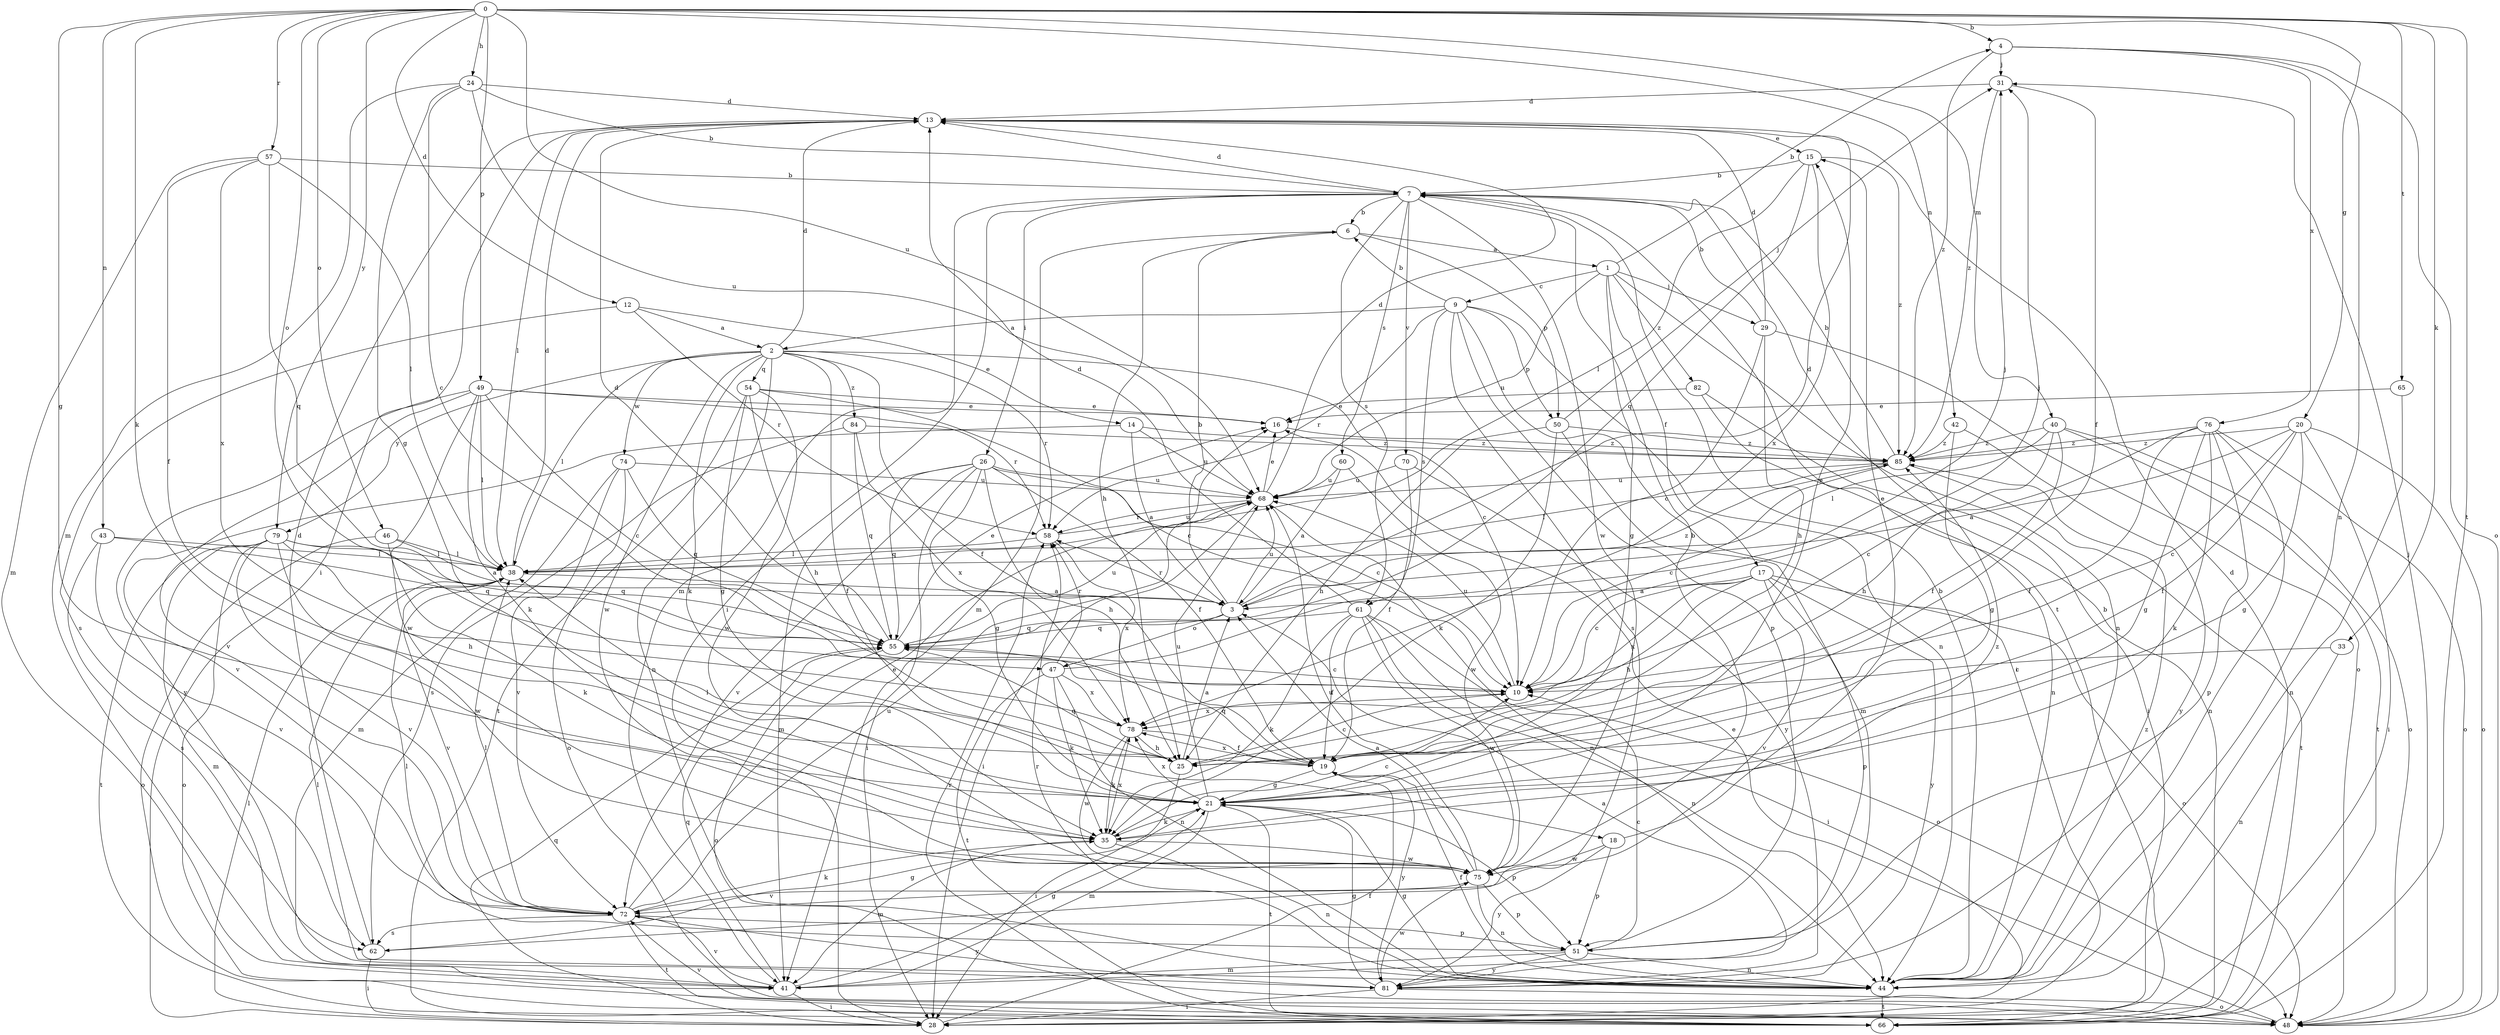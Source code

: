 strict digraph  {
0;
1;
2;
3;
4;
6;
7;
9;
10;
12;
13;
14;
15;
16;
17;
18;
19;
20;
21;
24;
25;
26;
28;
29;
31;
33;
35;
38;
40;
41;
42;
43;
44;
46;
47;
48;
49;
50;
51;
54;
55;
57;
58;
60;
61;
62;
65;
66;
68;
70;
72;
74;
75;
76;
78;
79;
81;
82;
84;
85;
0 -> 4  [label=b];
0 -> 12  [label=d];
0 -> 20  [label=g];
0 -> 21  [label=g];
0 -> 24  [label=h];
0 -> 33  [label=k];
0 -> 35  [label=k];
0 -> 40  [label=m];
0 -> 42  [label=n];
0 -> 43  [label=n];
0 -> 46  [label=o];
0 -> 47  [label=o];
0 -> 49  [label=p];
0 -> 57  [label=r];
0 -> 65  [label=t];
0 -> 66  [label=t];
0 -> 68  [label=u];
0 -> 79  [label=y];
1 -> 4  [label=b];
1 -> 9  [label=c];
1 -> 17  [label=f];
1 -> 21  [label=g];
1 -> 29  [label=j];
1 -> 44  [label=n];
1 -> 68  [label=u];
1 -> 82  [label=z];
2 -> 10  [label=c];
2 -> 13  [label=d];
2 -> 18  [label=f];
2 -> 19  [label=f];
2 -> 35  [label=k];
2 -> 38  [label=l];
2 -> 44  [label=n];
2 -> 54  [label=q];
2 -> 58  [label=r];
2 -> 74  [label=w];
2 -> 75  [label=w];
2 -> 79  [label=y];
2 -> 84  [label=z];
3 -> 6  [label=b];
3 -> 13  [label=d];
3 -> 47  [label=o];
3 -> 55  [label=q];
3 -> 58  [label=r];
3 -> 68  [label=u];
3 -> 85  [label=z];
4 -> 31  [label=j];
4 -> 44  [label=n];
4 -> 48  [label=o];
4 -> 76  [label=x];
4 -> 85  [label=z];
6 -> 1  [label=a];
6 -> 25  [label=h];
6 -> 41  [label=m];
6 -> 50  [label=p];
7 -> 6  [label=b];
7 -> 13  [label=d];
7 -> 26  [label=i];
7 -> 28  [label=i];
7 -> 41  [label=m];
7 -> 60  [label=s];
7 -> 61  [label=s];
7 -> 66  [label=t];
7 -> 70  [label=v];
7 -> 75  [label=w];
9 -> 2  [label=a];
9 -> 6  [label=b];
9 -> 28  [label=i];
9 -> 44  [label=n];
9 -> 50  [label=p];
9 -> 51  [label=p];
9 -> 58  [label=r];
9 -> 61  [label=s];
9 -> 62  [label=s];
10 -> 31  [label=j];
10 -> 68  [label=u];
10 -> 78  [label=x];
12 -> 2  [label=a];
12 -> 14  [label=e];
12 -> 58  [label=r];
12 -> 62  [label=s];
13 -> 15  [label=e];
13 -> 28  [label=i];
13 -> 38  [label=l];
14 -> 3  [label=a];
14 -> 68  [label=u];
14 -> 72  [label=v];
14 -> 85  [label=z];
15 -> 7  [label=b];
15 -> 38  [label=l];
15 -> 55  [label=q];
15 -> 78  [label=x];
15 -> 85  [label=z];
16 -> 85  [label=z];
17 -> 3  [label=a];
17 -> 10  [label=c];
17 -> 25  [label=h];
17 -> 48  [label=o];
17 -> 51  [label=p];
17 -> 72  [label=v];
17 -> 78  [label=x];
17 -> 81  [label=y];
18 -> 15  [label=e];
18 -> 51  [label=p];
18 -> 75  [label=w];
18 -> 81  [label=y];
19 -> 21  [label=g];
19 -> 55  [label=q];
19 -> 78  [label=x];
19 -> 81  [label=y];
20 -> 3  [label=a];
20 -> 10  [label=c];
20 -> 19  [label=f];
20 -> 21  [label=g];
20 -> 28  [label=i];
20 -> 48  [label=o];
20 -> 85  [label=z];
21 -> 15  [label=e];
21 -> 35  [label=k];
21 -> 38  [label=l];
21 -> 41  [label=m];
21 -> 51  [label=p];
21 -> 66  [label=t];
21 -> 68  [label=u];
21 -> 78  [label=x];
24 -> 7  [label=b];
24 -> 10  [label=c];
24 -> 13  [label=d];
24 -> 21  [label=g];
24 -> 41  [label=m];
24 -> 68  [label=u];
25 -> 3  [label=a];
25 -> 10  [label=c];
25 -> 28  [label=i];
25 -> 55  [label=q];
26 -> 10  [label=c];
26 -> 19  [label=f];
26 -> 21  [label=g];
26 -> 25  [label=h];
26 -> 28  [label=i];
26 -> 41  [label=m];
26 -> 55  [label=q];
26 -> 68  [label=u];
26 -> 72  [label=v];
28 -> 19  [label=f];
28 -> 38  [label=l];
28 -> 55  [label=q];
29 -> 7  [label=b];
29 -> 10  [label=c];
29 -> 13  [label=d];
29 -> 25  [label=h];
29 -> 48  [label=o];
31 -> 13  [label=d];
31 -> 19  [label=f];
31 -> 85  [label=z];
33 -> 10  [label=c];
33 -> 44  [label=n];
35 -> 10  [label=c];
35 -> 41  [label=m];
35 -> 44  [label=n];
35 -> 75  [label=w];
35 -> 78  [label=x];
35 -> 85  [label=z];
38 -> 3  [label=a];
38 -> 13  [label=d];
38 -> 72  [label=v];
40 -> 19  [label=f];
40 -> 25  [label=h];
40 -> 38  [label=l];
40 -> 48  [label=o];
40 -> 66  [label=t];
40 -> 85  [label=z];
41 -> 21  [label=g];
41 -> 28  [label=i];
41 -> 55  [label=q];
41 -> 72  [label=v];
42 -> 21  [label=g];
42 -> 81  [label=y];
42 -> 85  [label=z];
43 -> 38  [label=l];
43 -> 55  [label=q];
43 -> 62  [label=s];
43 -> 72  [label=v];
44 -> 7  [label=b];
44 -> 19  [label=f];
44 -> 21  [label=g];
44 -> 38  [label=l];
44 -> 58  [label=r];
44 -> 66  [label=t];
44 -> 85  [label=z];
46 -> 3  [label=a];
46 -> 35  [label=k];
46 -> 38  [label=l];
46 -> 48  [label=o];
47 -> 31  [label=j];
47 -> 35  [label=k];
47 -> 44  [label=n];
47 -> 58  [label=r];
47 -> 66  [label=t];
47 -> 78  [label=x];
48 -> 16  [label=e];
48 -> 31  [label=j];
48 -> 72  [label=v];
49 -> 10  [label=c];
49 -> 16  [label=e];
49 -> 35  [label=k];
49 -> 38  [label=l];
49 -> 58  [label=r];
49 -> 72  [label=v];
49 -> 75  [label=w];
49 -> 81  [label=y];
50 -> 25  [label=h];
50 -> 31  [label=j];
50 -> 35  [label=k];
50 -> 41  [label=m];
50 -> 85  [label=z];
51 -> 10  [label=c];
51 -> 38  [label=l];
51 -> 41  [label=m];
51 -> 44  [label=n];
51 -> 81  [label=y];
54 -> 10  [label=c];
54 -> 16  [label=e];
54 -> 21  [label=g];
54 -> 25  [label=h];
54 -> 66  [label=t];
54 -> 75  [label=w];
55 -> 10  [label=c];
55 -> 13  [label=d];
55 -> 16  [label=e];
55 -> 48  [label=o];
55 -> 68  [label=u];
57 -> 7  [label=b];
57 -> 19  [label=f];
57 -> 38  [label=l];
57 -> 41  [label=m];
57 -> 55  [label=q];
57 -> 78  [label=x];
58 -> 38  [label=l];
58 -> 68  [label=u];
58 -> 78  [label=x];
60 -> 3  [label=a];
60 -> 68  [label=u];
60 -> 75  [label=w];
61 -> 13  [label=d];
61 -> 19  [label=f];
61 -> 28  [label=i];
61 -> 35  [label=k];
61 -> 44  [label=n];
61 -> 48  [label=o];
61 -> 55  [label=q];
61 -> 75  [label=w];
62 -> 13  [label=d];
62 -> 21  [label=g];
62 -> 28  [label=i];
65 -> 16  [label=e];
65 -> 44  [label=n];
66 -> 7  [label=b];
66 -> 13  [label=d];
66 -> 58  [label=r];
68 -> 13  [label=d];
68 -> 16  [label=e];
68 -> 28  [label=i];
68 -> 44  [label=n];
68 -> 58  [label=r];
70 -> 19  [label=f];
70 -> 68  [label=u];
70 -> 81  [label=y];
72 -> 16  [label=e];
72 -> 35  [label=k];
72 -> 38  [label=l];
72 -> 51  [label=p];
72 -> 62  [label=s];
72 -> 66  [label=t];
72 -> 68  [label=u];
72 -> 81  [label=y];
74 -> 41  [label=m];
74 -> 48  [label=o];
74 -> 55  [label=q];
74 -> 68  [label=u];
74 -> 72  [label=v];
75 -> 3  [label=a];
75 -> 7  [label=b];
75 -> 44  [label=n];
75 -> 51  [label=p];
75 -> 68  [label=u];
75 -> 72  [label=v];
76 -> 10  [label=c];
76 -> 19  [label=f];
76 -> 21  [label=g];
76 -> 35  [label=k];
76 -> 44  [label=n];
76 -> 48  [label=o];
76 -> 51  [label=p];
76 -> 85  [label=z];
78 -> 19  [label=f];
78 -> 25  [label=h];
78 -> 35  [label=k];
78 -> 75  [label=w];
79 -> 25  [label=h];
79 -> 38  [label=l];
79 -> 41  [label=m];
79 -> 48  [label=o];
79 -> 55  [label=q];
79 -> 66  [label=t];
79 -> 72  [label=v];
79 -> 75  [label=w];
81 -> 3  [label=a];
81 -> 21  [label=g];
81 -> 28  [label=i];
81 -> 48  [label=o];
81 -> 75  [label=w];
82 -> 16  [label=e];
82 -> 28  [label=i];
82 -> 44  [label=n];
84 -> 55  [label=q];
84 -> 62  [label=s];
84 -> 78  [label=x];
84 -> 85  [label=z];
85 -> 7  [label=b];
85 -> 10  [label=c];
85 -> 38  [label=l];
85 -> 66  [label=t];
85 -> 68  [label=u];
}
